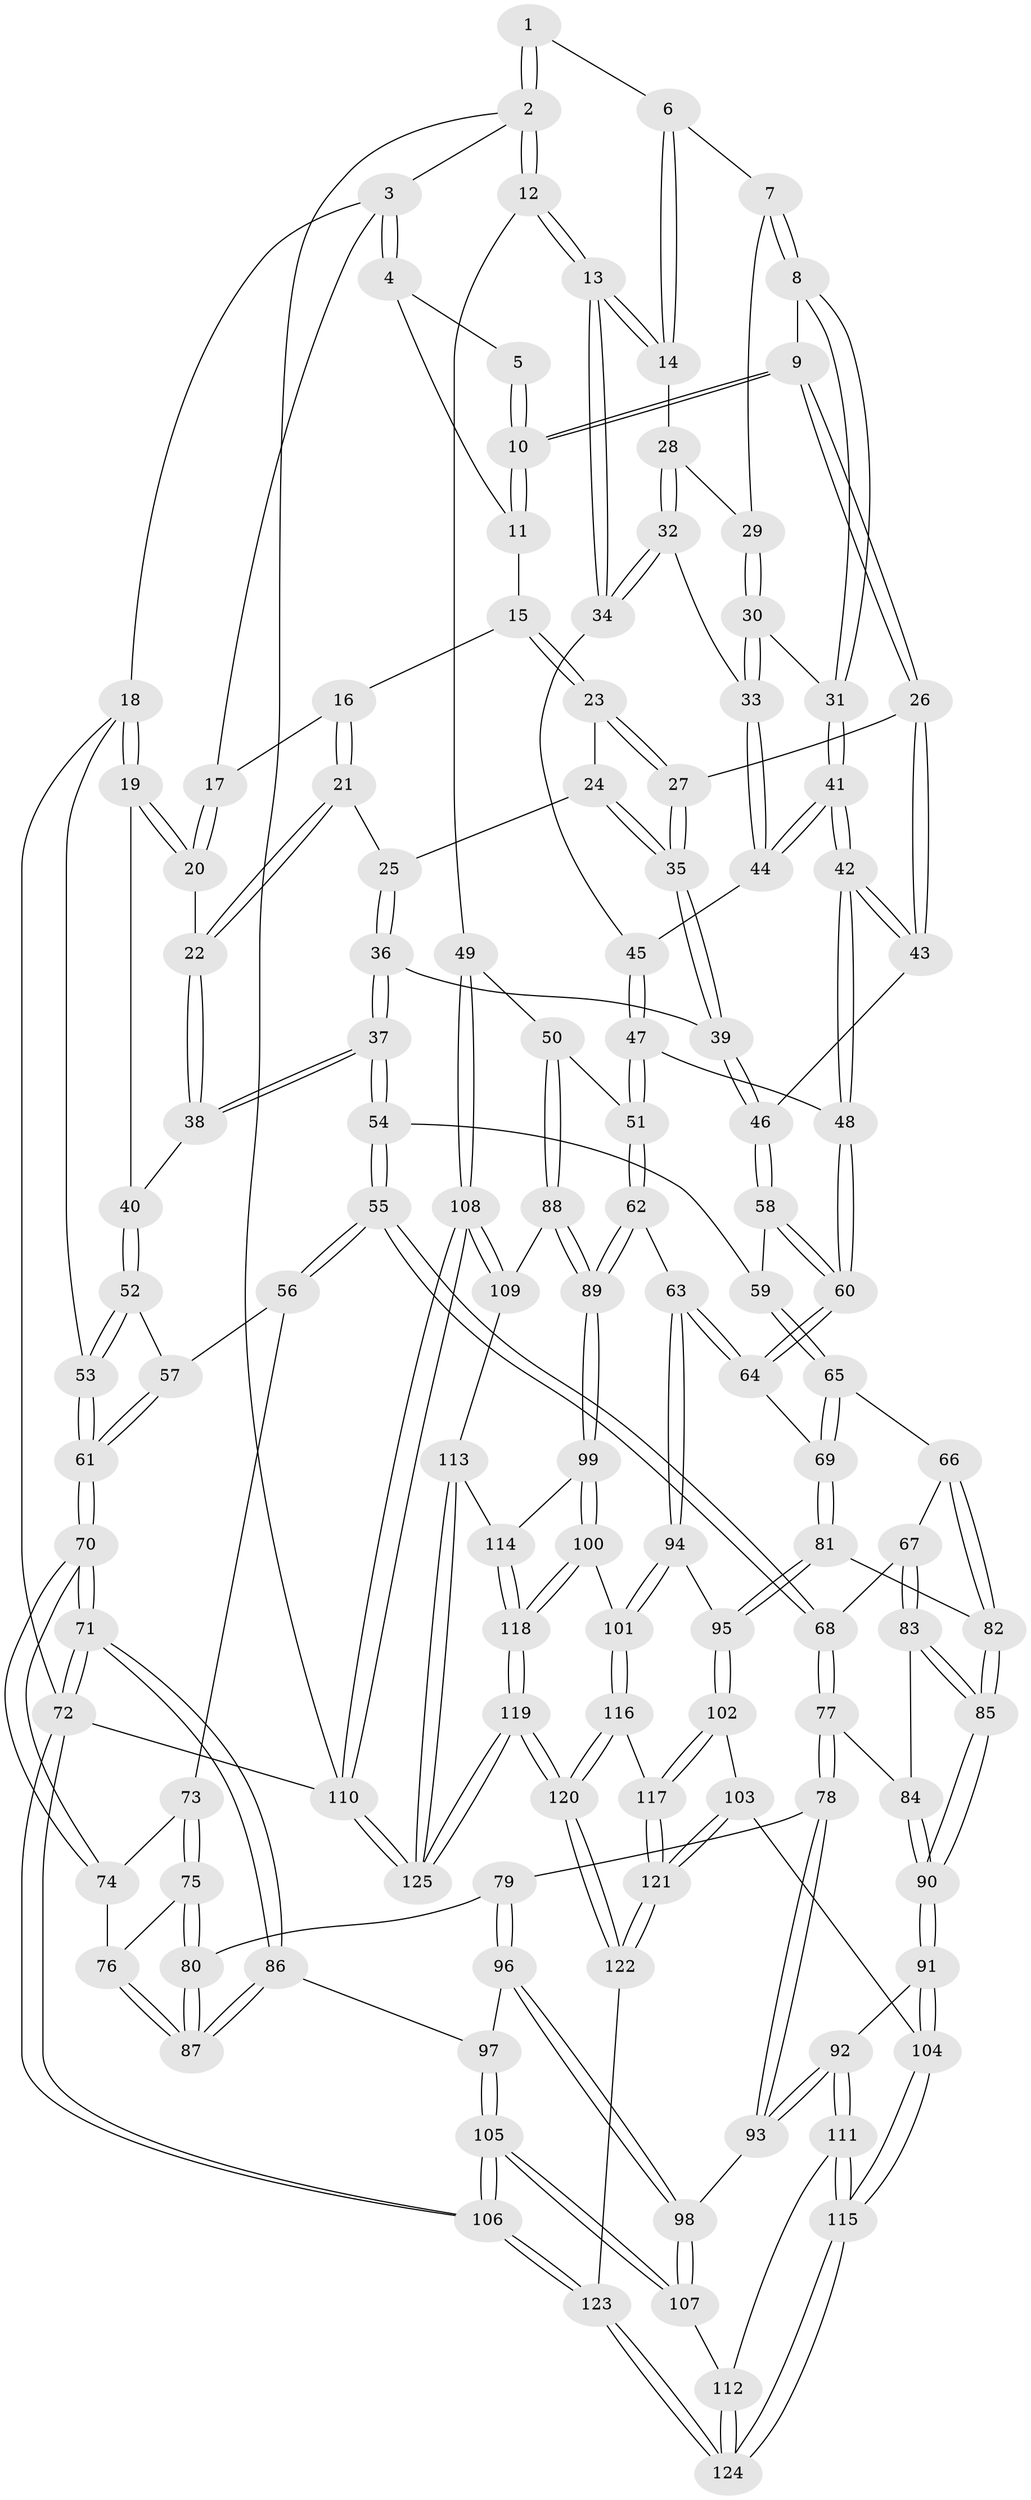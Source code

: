 // coarse degree distribution, {2: 0.10526315789473684, 4: 0.17105263157894737, 3: 0.6578947368421053, 5: 0.05263157894736842, 6: 0.013157894736842105}
// Generated by graph-tools (version 1.1) at 2025/54/03/04/25 22:54:29]
// undirected, 125 vertices, 309 edges
graph export_dot {
  node [color=gray90,style=filled];
  1 [pos="+0.8812492795354+0"];
  2 [pos="+1+0"];
  3 [pos="+0.24713006723016304+0"];
  4 [pos="+0.3317948511659199+0"];
  5 [pos="+0.6576821346833813+0"];
  6 [pos="+0.8746153528142103+0"];
  7 [pos="+0.7687670121167167+0.10200593482761933"];
  8 [pos="+0.676218695022489+0.14795900865367906"];
  9 [pos="+0.6511990762540323+0.1402627344421148"];
  10 [pos="+0.6320375715172866+0.08599669091792003"];
  11 [pos="+0.5034946704313944+0.06899188228889785"];
  12 [pos="+1+0.2571858171324981"];
  13 [pos="+1+0.25544741810081445"];
  14 [pos="+0.939057769682125+0.13598758298506466"];
  15 [pos="+0.4652727327051117+0.10953930486935369"];
  16 [pos="+0.3843111482367994+0.07536644352096067"];
  17 [pos="+0.2420788709749991+0"];
  18 [pos="+0+0.2088490732928675"];
  19 [pos="+0.03302548416581745+0.16512108331893022"];
  20 [pos="+0.20827407592369035+0"];
  21 [pos="+0.3879853526528702+0.18248180987536314"];
  22 [pos="+0.26212904416839355+0.17655048545050106"];
  23 [pos="+0.46693101020226+0.1319942771756946"];
  24 [pos="+0.4128386487130022+0.19318718542843655"];
  25 [pos="+0.40327695096001664+0.1943146939907056"];
  26 [pos="+0.5929886572337061+0.20119290004416274"];
  27 [pos="+0.5812027823119819+0.20738514323318816"];
  28 [pos="+0.8977164006563132+0.1605522917806899"];
  29 [pos="+0.8768349249716706+0.15775829153207582"];
  30 [pos="+0.7307658512836147+0.2052735790126781"];
  31 [pos="+0.7297696761084282+0.2051733273808424"];
  32 [pos="+0.8651260901291159+0.23318565146949152"];
  33 [pos="+0.8471527058279547+0.24820759723565136"];
  34 [pos="+0.9924030959764351+0.3255632840305519"];
  35 [pos="+0.5349677786282282+0.2525801059078262"];
  36 [pos="+0.3621525775087083+0.3548632367181476"];
  37 [pos="+0.3606610125599151+0.35607659045354934"];
  38 [pos="+0.227672460809051+0.3087317119380022"];
  39 [pos="+0.5155067478189557+0.3081081612734708"];
  40 [pos="+0.1837731526284188+0.3262777100838761"];
  41 [pos="+0.7434013409360858+0.35436722014191335"];
  42 [pos="+0.7319651704979886+0.38722183445619096"];
  43 [pos="+0.6865173721133314+0.3806419010633995"];
  44 [pos="+0.8420069857703443+0.289319708202203"];
  45 [pos="+0.9270852198183732+0.35992199496585875"];
  46 [pos="+0.5780930774184823+0.4054894688659384"];
  47 [pos="+0.8536415669674463+0.45833654809433405"];
  48 [pos="+0.7710112487758782+0.4437462874225003"];
  49 [pos="+1+0.590075437750202"];
  50 [pos="+1+0.5863224329567883"];
  51 [pos="+0.9162239980808797+0.5382870225999471"];
  52 [pos="+0.15388674640626887+0.3723390909329117"];
  53 [pos="+0+0.29751059993121604"];
  54 [pos="+0.3666392065718012+0.38312021881620867"];
  55 [pos="+0.2815161239997538+0.5347019381157306"];
  56 [pos="+0.15111136967519515+0.49071951453437607"];
  57 [pos="+0.14987728972350925+0.39764662402507245"];
  58 [pos="+0.5711520113359795+0.4205592537177492"];
  59 [pos="+0.46819028398392265+0.4990001048794329"];
  60 [pos="+0.6695003990370708+0.61225070028071"];
  61 [pos="+0+0.4861566281757831"];
  62 [pos="+0.7370589948919729+0.6853097987689198"];
  63 [pos="+0.6972934897247548+0.6516227333474292"];
  64 [pos="+0.6673366179094196+0.6216239227194137"];
  65 [pos="+0.4674553176332898+0.5091919991521453"];
  66 [pos="+0.444073248843823+0.5438708885092006"];
  67 [pos="+0.3438951811963081+0.5734837032639516"];
  68 [pos="+0.288437046125951+0.5449987135346694"];
  69 [pos="+0.6506057560145103+0.6245643188983324"];
  70 [pos="+0+0.5286928467537223"];
  71 [pos="+0+0.6526976197582153"];
  72 [pos="+0+1"];
  73 [pos="+0.1405947819832453+0.5034853209795709"];
  74 [pos="+0.10948238637429812+0.5176162341302022"];
  75 [pos="+0.1731067110973956+0.6515372379949569"];
  76 [pos="+0.06660532138709514+0.6277169771941217"];
  77 [pos="+0.22998368184606335+0.6744757343135755"];
  78 [pos="+0.20150437190306694+0.6832589836308612"];
  79 [pos="+0.19072038054653134+0.6847480023041699"];
  80 [pos="+0.18773430580743272+0.682097063231932"];
  81 [pos="+0.5107442142283013+0.7111654128754143"];
  82 [pos="+0.47913440143133246+0.7032206458204485"];
  83 [pos="+0.35139298781944556+0.6527711769854164"];
  84 [pos="+0.2478626138529281+0.680057215752334"];
  85 [pos="+0.40866732876604184+0.7256236470028622"];
  86 [pos="+0.009126582513379135+0.6922537716836948"];
  87 [pos="+0.010751637624876636+0.6913469526622398"];
  88 [pos="+0.836725640392901+0.7763493615808938"];
  89 [pos="+0.7865899171002319+0.7783374641783913"];
  90 [pos="+0.3567407900465951+0.7931794146468242"];
  91 [pos="+0.35260260617251127+0.805586874471938"];
  92 [pos="+0.33843611541107915+0.8165870475806529"];
  93 [pos="+0.29670635563069353+0.8191320909805265"];
  94 [pos="+0.5683298767478807+0.8419445259535122"];
  95 [pos="+0.5590290862621295+0.8432924210426361"];
  96 [pos="+0.17401743328800984+0.7391013157484497"];
  97 [pos="+0.08151383938878085+0.7924433580925073"];
  98 [pos="+0.22694753976949833+0.8354044655513924"];
  99 [pos="+0.7826108568694565+0.7854797310386871"];
  100 [pos="+0.7487950806236672+0.8283002951225226"];
  101 [pos="+0.7346818744908912+0.8374637527608281"];
  102 [pos="+0.5387420920953462+0.8784829742043428"];
  103 [pos="+0.5196223262477572+0.8944485365329293"];
  104 [pos="+0.4836758873074045+0.9038426332512105"];
  105 [pos="+0.06867357673461438+0.9941970564980435"];
  106 [pos="+0+1"];
  107 [pos="+0.13038908437134047+0.9539981227659299"];
  108 [pos="+1+0.8065948874950646"];
  109 [pos="+0.912474082139493+0.8164878398761017"];
  110 [pos="+1+1"];
  111 [pos="+0.32739246784299036+0.9284759344232555"];
  112 [pos="+0.3217163972911457+0.9399587149126393"];
  113 [pos="+0.9285703419272077+0.9433385874390794"];
  114 [pos="+0.8590631265410387+0.9250588267186975"];
  115 [pos="+0.4608749899734399+0.9360315046226241"];
  116 [pos="+0.7091353587212605+0.9004976188427898"];
  117 [pos="+0.6427079475634561+0.9625028320349128"];
  118 [pos="+0.8128544978158506+0.9920135531623036"];
  119 [pos="+0.8421832090358459+1"];
  120 [pos="+0.8025359492935844+1"];
  121 [pos="+0.6251248760110807+1"];
  122 [pos="+0.6325597626303959+1"];
  123 [pos="+0.38788585955057053+1"];
  124 [pos="+0.39005367532915514+1"];
  125 [pos="+1+1"];
  1 -- 2;
  1 -- 2;
  1 -- 6;
  2 -- 3;
  2 -- 12;
  2 -- 12;
  2 -- 110;
  3 -- 4;
  3 -- 4;
  3 -- 17;
  3 -- 18;
  4 -- 5;
  4 -- 11;
  5 -- 10;
  5 -- 10;
  6 -- 7;
  6 -- 14;
  6 -- 14;
  7 -- 8;
  7 -- 8;
  7 -- 29;
  8 -- 9;
  8 -- 31;
  8 -- 31;
  9 -- 10;
  9 -- 10;
  9 -- 26;
  9 -- 26;
  10 -- 11;
  10 -- 11;
  11 -- 15;
  12 -- 13;
  12 -- 13;
  12 -- 49;
  13 -- 14;
  13 -- 14;
  13 -- 34;
  13 -- 34;
  14 -- 28;
  15 -- 16;
  15 -- 23;
  15 -- 23;
  16 -- 17;
  16 -- 21;
  16 -- 21;
  17 -- 20;
  17 -- 20;
  18 -- 19;
  18 -- 19;
  18 -- 53;
  18 -- 72;
  19 -- 20;
  19 -- 20;
  19 -- 40;
  20 -- 22;
  21 -- 22;
  21 -- 22;
  21 -- 25;
  22 -- 38;
  22 -- 38;
  23 -- 24;
  23 -- 27;
  23 -- 27;
  24 -- 25;
  24 -- 35;
  24 -- 35;
  25 -- 36;
  25 -- 36;
  26 -- 27;
  26 -- 43;
  26 -- 43;
  27 -- 35;
  27 -- 35;
  28 -- 29;
  28 -- 32;
  28 -- 32;
  29 -- 30;
  29 -- 30;
  30 -- 31;
  30 -- 33;
  30 -- 33;
  31 -- 41;
  31 -- 41;
  32 -- 33;
  32 -- 34;
  32 -- 34;
  33 -- 44;
  33 -- 44;
  34 -- 45;
  35 -- 39;
  35 -- 39;
  36 -- 37;
  36 -- 37;
  36 -- 39;
  37 -- 38;
  37 -- 38;
  37 -- 54;
  37 -- 54;
  38 -- 40;
  39 -- 46;
  39 -- 46;
  40 -- 52;
  40 -- 52;
  41 -- 42;
  41 -- 42;
  41 -- 44;
  41 -- 44;
  42 -- 43;
  42 -- 43;
  42 -- 48;
  42 -- 48;
  43 -- 46;
  44 -- 45;
  45 -- 47;
  45 -- 47;
  46 -- 58;
  46 -- 58;
  47 -- 48;
  47 -- 51;
  47 -- 51;
  48 -- 60;
  48 -- 60;
  49 -- 50;
  49 -- 108;
  49 -- 108;
  50 -- 51;
  50 -- 88;
  50 -- 88;
  51 -- 62;
  51 -- 62;
  52 -- 53;
  52 -- 53;
  52 -- 57;
  53 -- 61;
  53 -- 61;
  54 -- 55;
  54 -- 55;
  54 -- 59;
  55 -- 56;
  55 -- 56;
  55 -- 68;
  55 -- 68;
  56 -- 57;
  56 -- 73;
  57 -- 61;
  57 -- 61;
  58 -- 59;
  58 -- 60;
  58 -- 60;
  59 -- 65;
  59 -- 65;
  60 -- 64;
  60 -- 64;
  61 -- 70;
  61 -- 70;
  62 -- 63;
  62 -- 89;
  62 -- 89;
  63 -- 64;
  63 -- 64;
  63 -- 94;
  63 -- 94;
  64 -- 69;
  65 -- 66;
  65 -- 69;
  65 -- 69;
  66 -- 67;
  66 -- 82;
  66 -- 82;
  67 -- 68;
  67 -- 83;
  67 -- 83;
  68 -- 77;
  68 -- 77;
  69 -- 81;
  69 -- 81;
  70 -- 71;
  70 -- 71;
  70 -- 74;
  70 -- 74;
  71 -- 72;
  71 -- 72;
  71 -- 86;
  71 -- 86;
  72 -- 106;
  72 -- 106;
  72 -- 110;
  73 -- 74;
  73 -- 75;
  73 -- 75;
  74 -- 76;
  75 -- 76;
  75 -- 80;
  75 -- 80;
  76 -- 87;
  76 -- 87;
  77 -- 78;
  77 -- 78;
  77 -- 84;
  78 -- 79;
  78 -- 93;
  78 -- 93;
  79 -- 80;
  79 -- 96;
  79 -- 96;
  80 -- 87;
  80 -- 87;
  81 -- 82;
  81 -- 95;
  81 -- 95;
  82 -- 85;
  82 -- 85;
  83 -- 84;
  83 -- 85;
  83 -- 85;
  84 -- 90;
  84 -- 90;
  85 -- 90;
  85 -- 90;
  86 -- 87;
  86 -- 87;
  86 -- 97;
  88 -- 89;
  88 -- 89;
  88 -- 109;
  89 -- 99;
  89 -- 99;
  90 -- 91;
  90 -- 91;
  91 -- 92;
  91 -- 104;
  91 -- 104;
  92 -- 93;
  92 -- 93;
  92 -- 111;
  92 -- 111;
  93 -- 98;
  94 -- 95;
  94 -- 101;
  94 -- 101;
  95 -- 102;
  95 -- 102;
  96 -- 97;
  96 -- 98;
  96 -- 98;
  97 -- 105;
  97 -- 105;
  98 -- 107;
  98 -- 107;
  99 -- 100;
  99 -- 100;
  99 -- 114;
  100 -- 101;
  100 -- 118;
  100 -- 118;
  101 -- 116;
  101 -- 116;
  102 -- 103;
  102 -- 117;
  102 -- 117;
  103 -- 104;
  103 -- 121;
  103 -- 121;
  104 -- 115;
  104 -- 115;
  105 -- 106;
  105 -- 106;
  105 -- 107;
  105 -- 107;
  106 -- 123;
  106 -- 123;
  107 -- 112;
  108 -- 109;
  108 -- 109;
  108 -- 110;
  108 -- 110;
  109 -- 113;
  110 -- 125;
  110 -- 125;
  111 -- 112;
  111 -- 115;
  111 -- 115;
  112 -- 124;
  112 -- 124;
  113 -- 114;
  113 -- 125;
  113 -- 125;
  114 -- 118;
  114 -- 118;
  115 -- 124;
  115 -- 124;
  116 -- 117;
  116 -- 120;
  116 -- 120;
  117 -- 121;
  117 -- 121;
  118 -- 119;
  118 -- 119;
  119 -- 120;
  119 -- 120;
  119 -- 125;
  119 -- 125;
  120 -- 122;
  120 -- 122;
  121 -- 122;
  121 -- 122;
  122 -- 123;
  123 -- 124;
  123 -- 124;
}
